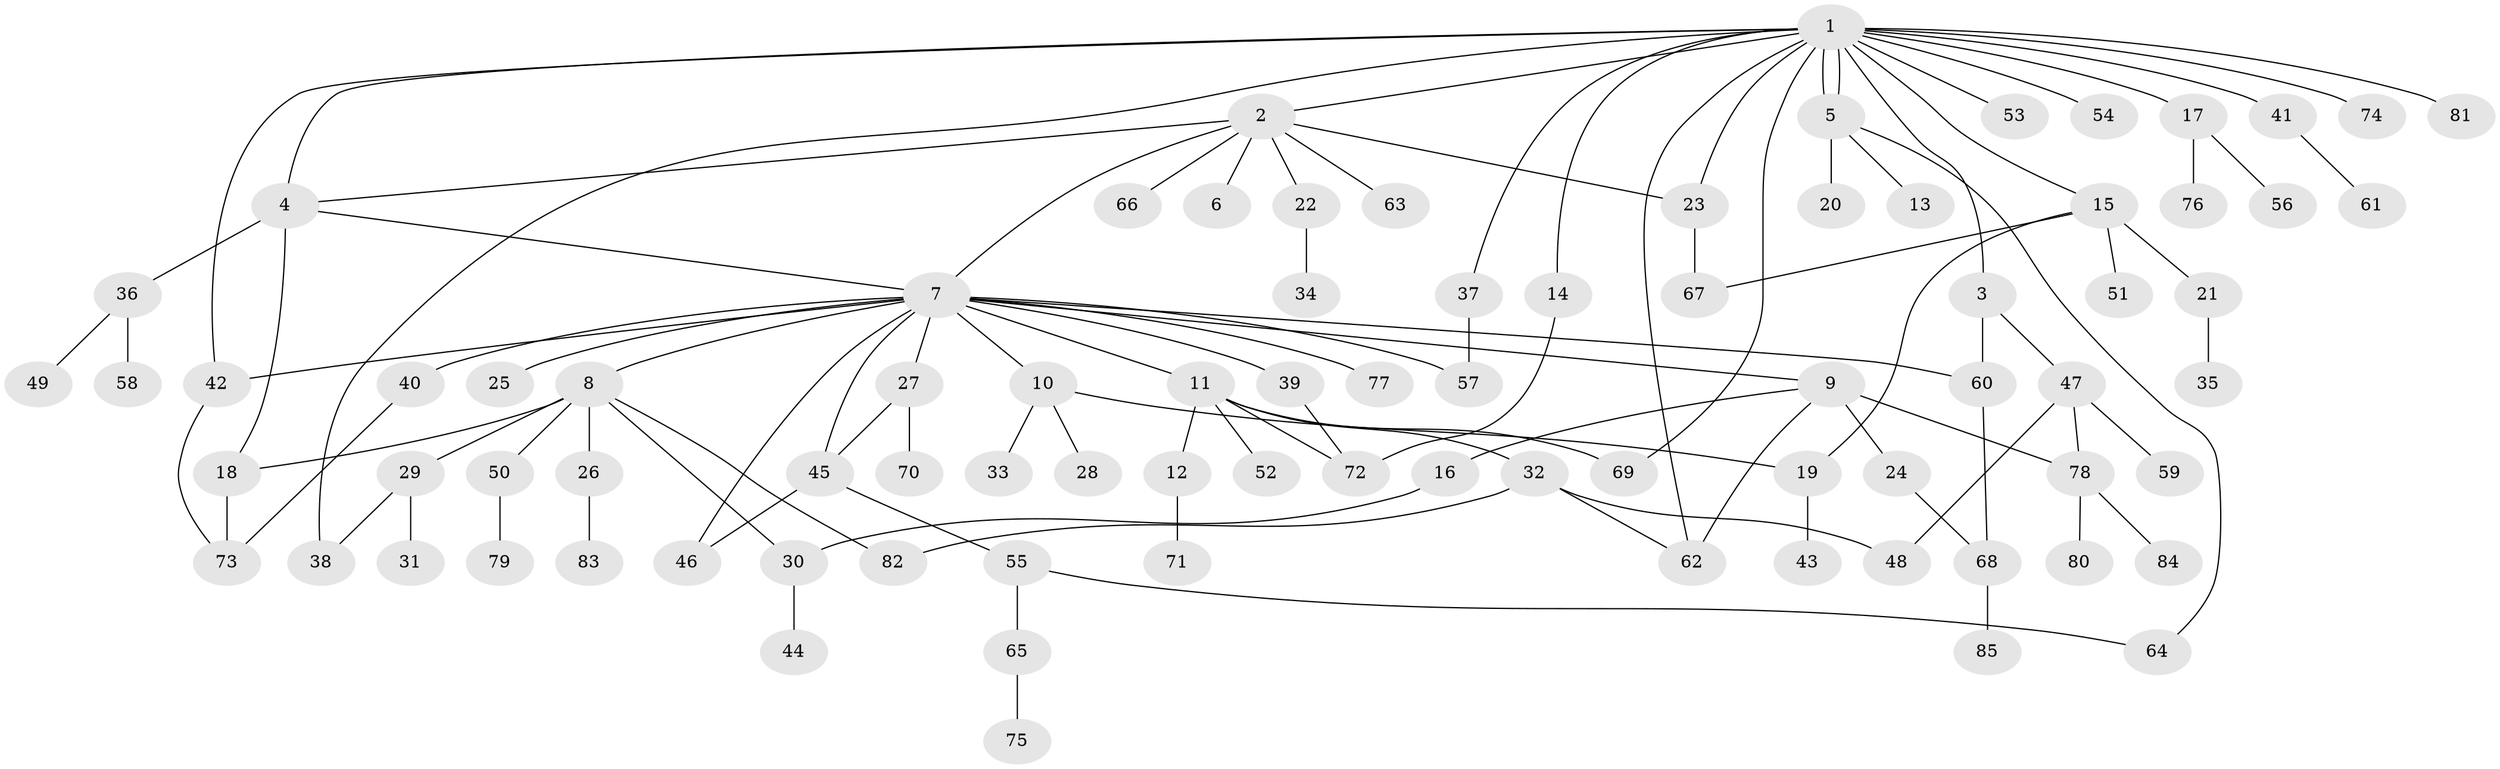 // coarse degree distribution, {20: 0.01694915254237288, 7: 0.03389830508474576, 4: 0.06779661016949153, 6: 0.03389830508474576, 1: 0.4745762711864407, 14: 0.01694915254237288, 8: 0.01694915254237288, 5: 0.03389830508474576, 3: 0.13559322033898305, 2: 0.1694915254237288}
// Generated by graph-tools (version 1.1) at 2025/52/02/27/25 19:52:00]
// undirected, 85 vertices, 110 edges
graph export_dot {
graph [start="1"]
  node [color=gray90,style=filled];
  1;
  2;
  3;
  4;
  5;
  6;
  7;
  8;
  9;
  10;
  11;
  12;
  13;
  14;
  15;
  16;
  17;
  18;
  19;
  20;
  21;
  22;
  23;
  24;
  25;
  26;
  27;
  28;
  29;
  30;
  31;
  32;
  33;
  34;
  35;
  36;
  37;
  38;
  39;
  40;
  41;
  42;
  43;
  44;
  45;
  46;
  47;
  48;
  49;
  50;
  51;
  52;
  53;
  54;
  55;
  56;
  57;
  58;
  59;
  60;
  61;
  62;
  63;
  64;
  65;
  66;
  67;
  68;
  69;
  70;
  71;
  72;
  73;
  74;
  75;
  76;
  77;
  78;
  79;
  80;
  81;
  82;
  83;
  84;
  85;
  1 -- 2;
  1 -- 3;
  1 -- 4;
  1 -- 5;
  1 -- 5;
  1 -- 14;
  1 -- 15;
  1 -- 17;
  1 -- 23;
  1 -- 37;
  1 -- 38;
  1 -- 41;
  1 -- 42;
  1 -- 53;
  1 -- 54;
  1 -- 62;
  1 -- 69;
  1 -- 74;
  1 -- 81;
  2 -- 4;
  2 -- 6;
  2 -- 7;
  2 -- 22;
  2 -- 23;
  2 -- 63;
  2 -- 66;
  3 -- 47;
  3 -- 60;
  4 -- 7;
  4 -- 18;
  4 -- 36;
  5 -- 13;
  5 -- 20;
  5 -- 64;
  7 -- 8;
  7 -- 9;
  7 -- 10;
  7 -- 11;
  7 -- 25;
  7 -- 27;
  7 -- 39;
  7 -- 40;
  7 -- 42;
  7 -- 45;
  7 -- 46;
  7 -- 57;
  7 -- 60;
  7 -- 77;
  8 -- 18;
  8 -- 26;
  8 -- 29;
  8 -- 30;
  8 -- 50;
  8 -- 82;
  9 -- 16;
  9 -- 24;
  9 -- 62;
  9 -- 78;
  10 -- 19;
  10 -- 28;
  10 -- 33;
  11 -- 12;
  11 -- 32;
  11 -- 52;
  11 -- 69;
  11 -- 72;
  12 -- 71;
  14 -- 72;
  15 -- 19;
  15 -- 21;
  15 -- 51;
  15 -- 67;
  16 -- 30;
  17 -- 56;
  17 -- 76;
  18 -- 73;
  19 -- 43;
  21 -- 35;
  22 -- 34;
  23 -- 67;
  24 -- 68;
  26 -- 83;
  27 -- 45;
  27 -- 70;
  29 -- 31;
  29 -- 38;
  30 -- 44;
  32 -- 48;
  32 -- 62;
  32 -- 82;
  36 -- 49;
  36 -- 58;
  37 -- 57;
  39 -- 72;
  40 -- 73;
  41 -- 61;
  42 -- 73;
  45 -- 46;
  45 -- 55;
  47 -- 48;
  47 -- 59;
  47 -- 78;
  50 -- 79;
  55 -- 64;
  55 -- 65;
  60 -- 68;
  65 -- 75;
  68 -- 85;
  78 -- 80;
  78 -- 84;
}
